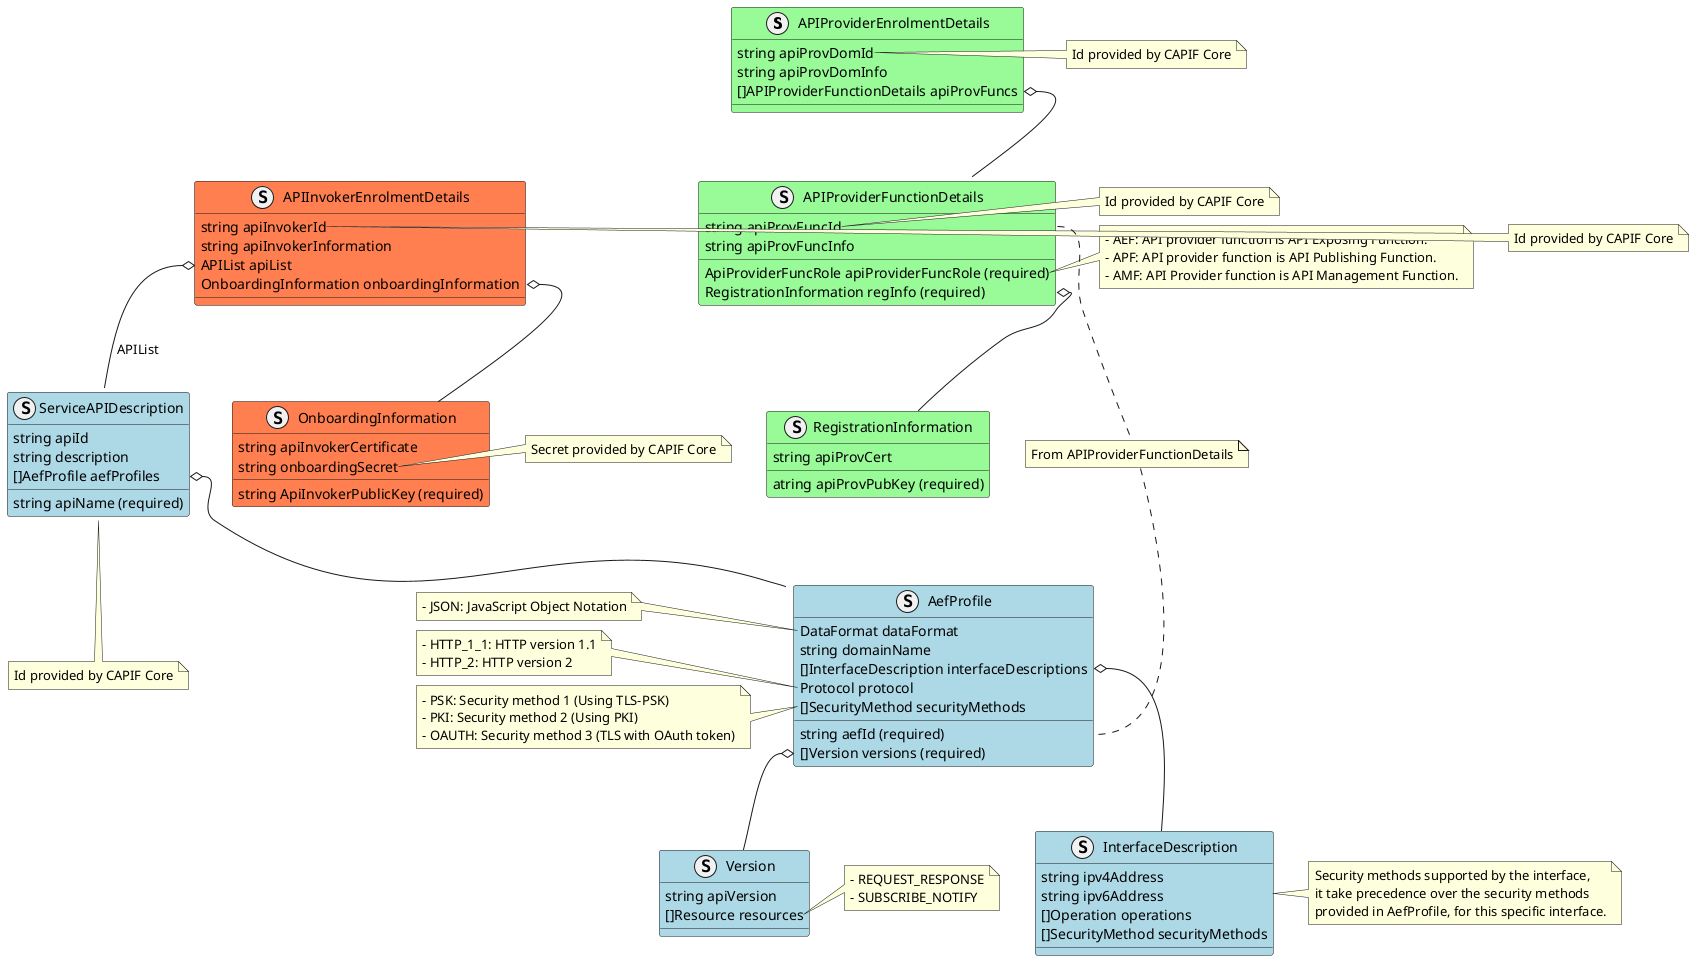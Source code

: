 @startuml Information in rApp registration
struct APIProviderEnrolmentDetails #palegreen {
    string apiProvDomId
    string apiProvDomInfo
    []APIProviderFunctionDetails apiProvFuncs
}
note right of APIProviderEnrolmentDetails::apiProvDomId
    Id provided by CAPIF Core
end note
struct APIProviderFunctionDetails #palegreen {
    string apiProvFuncId
    string apiProvFuncInfo
    ApiProviderFuncRole apiProviderFuncRole (required)
    RegistrationInformation regInfo (required)
}
note right of APIProviderFunctionDetails::apiProvFuncId
    Id provided by CAPIF Core
end note
note right of APIProviderFunctionDetails::apiProviderFuncRole
    - AEF: API provider function is API Exposing Function.
    - APF: API provider function is API Publishing Function.
    - AMF: API Provider function is API Management Function.
end note
struct RegistrationInformation #palegreen {
    string apiProvCert
    atring apiProvPubKey (required)
}
APIProviderEnrolmentDetails::apiProvFuncs o-- APIProviderFunctionDetails
APIProviderFunctionDetails::regInfo o-- RegistrationInformation

struct ServiceAPIDescription #lightblue {
    string apiId
    string apiName (required)
    string description
    []AefProfile aefProfiles
}
note bottom of ServiceAPIDescription
    Id provided by CAPIF Core
end note
struct AefProfile #lightblue {
    string aefId (required)
    DataFormat dataFormat
    string domainName
    []InterfaceDescription interfaceDescriptions
    Protocol protocol
    []SecurityMethod securityMethods
    []Version versions (required)
}
note left of AefProfile::dataFormat
    - JSON: JavaScript Object Notation
end note
note left of AefProfile::protocol
    - HTTP_1_1: HTTP version 1.1
    - HTTP_2: HTTP version 2
end note
note left of AefProfile::securityMethods
    - PSK: Security method 1 (Using TLS-PSK)
    - PKI: Security method 2 (Using PKI)
    - OAUTH: Security method 3 (TLS with OAuth token)
end note
note "From APIProviderFunctionDetails" as aefIdRel
APIProviderFunctionDetails::apiProvFuncId .. aefIdRel
aefIdRel .. AefProfile::aefId
struct InterfaceDescription #lightblue {
    string ipv4Address
    string ipv6Address
    []Operation operations
    []SecurityMethod securityMethods
}
note right of InterfaceDescription
    Security methods supported by the interface,
    it take precedence over the security methods
    provided in AefProfile, for this specific interface.
end note
struct Version #lightblue {
    string apiVersion
    []Resource resources
}
note right of Version::resources
    - REQUEST_RESPONSE
    - SUBSCRIBE_NOTIFY
end note
ServiceAPIDescription::aefProfiles o-- AefProfile
AefProfile::interfaceDescriptions o-- InterfaceDescription
AefProfile::versions o-- Version

struct APIInvokerEnrolmentDetails #coral {
    string apiInvokerId
    string apiInvokerInformation
    APIList apiList
    OnboardingInformation onboardingInformation
}
struct OnboardingInformation #coral {
    string apiInvokerCertificate
    string ApiInvokerPublicKey (required)
    string onboardingSecret
}
note right of OnboardingInformation::onboardingSecret
    Secret provided by CAPIF Core
end note
note right of APIInvokerEnrolmentDetails::apiInvokerId
    Id provided by CAPIF Core
end note
APIInvokerEnrolmentDetails::apiList o-- ServiceAPIDescription : APIList
APIInvokerEnrolmentDetails::onboardingInformation o-- OnboardingInformation
@enduml 
